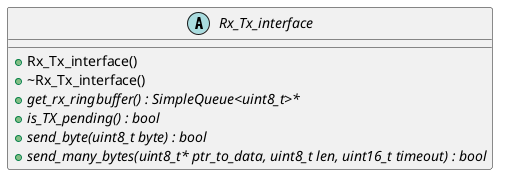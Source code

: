 @startuml





/' Objects '/

abstract class Rx_Tx_interface {
	+Rx_Tx_interface()
	+~Rx_Tx_interface()
	+{abstract} get_rx_ringbuffer() : SimpleQueue<uint8_t>*
	+{abstract} is_TX_pending() : bool
	+{abstract} send_byte(uint8_t byte) : bool
	+{abstract} send_many_bytes(uint8_t* ptr_to_data, uint8_t len, uint16_t timeout) : bool
}





/' Inheritance relationships '/




/' Aggregation relationships '/





/' Dependency relationships '/





/' Nested objects '/



@enduml

